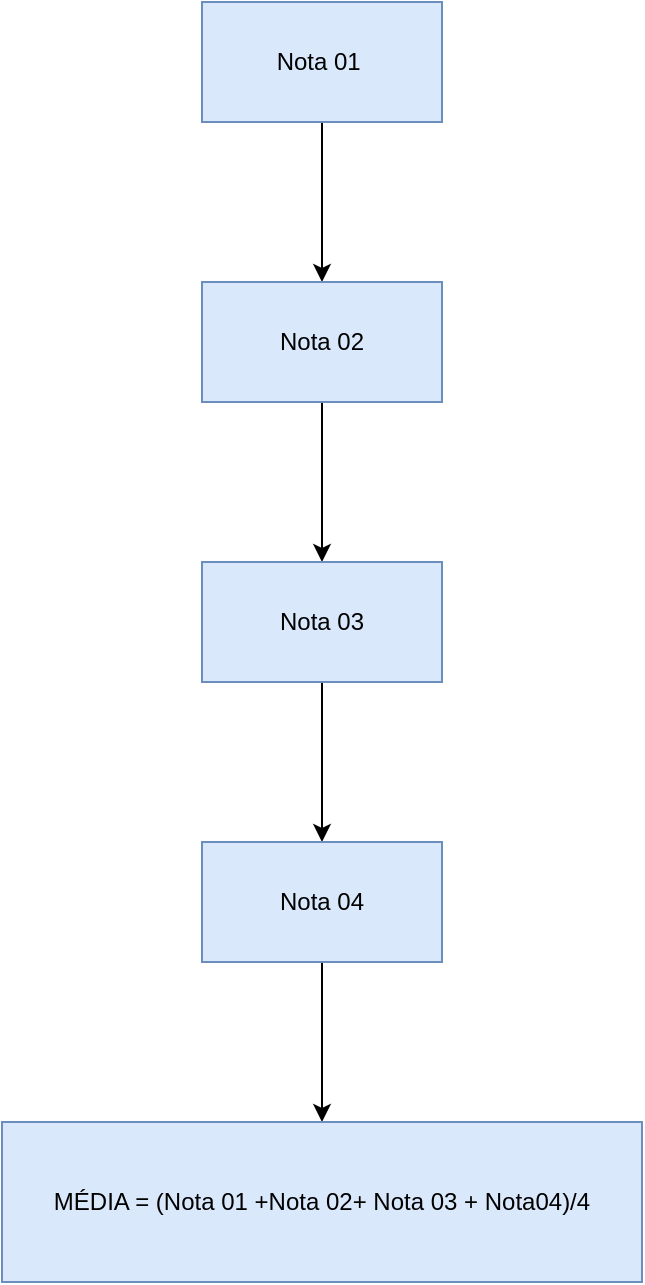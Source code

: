<mxfile version="15.4.1" type="github">
  <diagram id="XVL0bNffwXJB8dp3tRCL" name="Page-1">
    <mxGraphModel dx="1102" dy="614" grid="1" gridSize="10" guides="1" tooltips="1" connect="1" arrows="1" fold="1" page="1" pageScale="1" pageWidth="827" pageHeight="1169" math="0" shadow="0">
      <root>
        <mxCell id="0" />
        <mxCell id="1" parent="0" />
        <mxCell id="szVprTdb-LcWxBFReeQ9-3" value="" style="edgeStyle=orthogonalEdgeStyle;rounded=0;orthogonalLoop=1;jettySize=auto;html=1;" edge="1" parent="1" source="szVprTdb-LcWxBFReeQ9-1" target="szVprTdb-LcWxBFReeQ9-2">
          <mxGeometry relative="1" as="geometry" />
        </mxCell>
        <mxCell id="szVprTdb-LcWxBFReeQ9-1" value="&lt;font style=&quot;vertical-align: inherit&quot;&gt;&lt;font style=&quot;vertical-align: inherit&quot;&gt;Nota 01&lt;span style=&quot;white-space: pre&quot;&gt;	&lt;/span&gt;&lt;/font&gt;&lt;/font&gt;" style="rounded=0;whiteSpace=wrap;html=1;fillColor=#dae8fc;strokeColor=#6c8ebf;" vertex="1" parent="1">
          <mxGeometry x="160" y="120" width="120" height="60" as="geometry" />
        </mxCell>
        <mxCell id="szVprTdb-LcWxBFReeQ9-5" value="" style="edgeStyle=orthogonalEdgeStyle;rounded=0;orthogonalLoop=1;jettySize=auto;html=1;" edge="1" parent="1" source="szVprTdb-LcWxBFReeQ9-2" target="szVprTdb-LcWxBFReeQ9-4">
          <mxGeometry relative="1" as="geometry" />
        </mxCell>
        <mxCell id="szVprTdb-LcWxBFReeQ9-2" value="&lt;font style=&quot;vertical-align: inherit&quot;&gt;&lt;font style=&quot;vertical-align: inherit&quot;&gt;Nota 02&lt;/font&gt;&lt;/font&gt;" style="rounded=0;whiteSpace=wrap;html=1;fillColor=#dae8fc;strokeColor=#6c8ebf;" vertex="1" parent="1">
          <mxGeometry x="160" y="260" width="120" height="60" as="geometry" />
        </mxCell>
        <mxCell id="szVprTdb-LcWxBFReeQ9-7" value="" style="edgeStyle=orthogonalEdgeStyle;rounded=0;orthogonalLoop=1;jettySize=auto;html=1;" edge="1" parent="1" source="szVprTdb-LcWxBFReeQ9-4" target="szVprTdb-LcWxBFReeQ9-6">
          <mxGeometry relative="1" as="geometry" />
        </mxCell>
        <mxCell id="szVprTdb-LcWxBFReeQ9-4" value="&lt;font style=&quot;vertical-align: inherit&quot;&gt;&lt;font style=&quot;vertical-align: inherit&quot;&gt;Nota 03&lt;/font&gt;&lt;/font&gt;" style="rounded=0;whiteSpace=wrap;html=1;fillColor=#dae8fc;strokeColor=#6c8ebf;" vertex="1" parent="1">
          <mxGeometry x="160" y="400" width="120" height="60" as="geometry" />
        </mxCell>
        <mxCell id="szVprTdb-LcWxBFReeQ9-9" value="" style="edgeStyle=orthogonalEdgeStyle;rounded=0;orthogonalLoop=1;jettySize=auto;html=1;" edge="1" parent="1" source="szVprTdb-LcWxBFReeQ9-6" target="szVprTdb-LcWxBFReeQ9-8">
          <mxGeometry relative="1" as="geometry" />
        </mxCell>
        <mxCell id="szVprTdb-LcWxBFReeQ9-6" value="&lt;font style=&quot;vertical-align: inherit&quot;&gt;&lt;font style=&quot;vertical-align: inherit&quot;&gt;Nota 04&lt;/font&gt;&lt;/font&gt;" style="rounded=0;whiteSpace=wrap;html=1;fillColor=#dae8fc;strokeColor=#6c8ebf;" vertex="1" parent="1">
          <mxGeometry x="160" y="540" width="120" height="60" as="geometry" />
        </mxCell>
        <mxCell id="szVprTdb-LcWxBFReeQ9-8" value="&lt;font style=&quot;vertical-align: inherit&quot;&gt;&lt;font style=&quot;vertical-align: inherit&quot;&gt;&lt;font style=&quot;vertical-align: inherit&quot;&gt;&lt;font style=&quot;vertical-align: inherit&quot;&gt;MÉDIA = (Nota 01 +Nota 02+ Nota 03 + Nota04)/4&lt;/font&gt;&lt;/font&gt;&lt;/font&gt;&lt;/font&gt;" style="rounded=0;whiteSpace=wrap;html=1;fillColor=#dae8fc;strokeColor=#6c8ebf;" vertex="1" parent="1">
          <mxGeometry x="60" y="680" width="320" height="80" as="geometry" />
        </mxCell>
      </root>
    </mxGraphModel>
  </diagram>
</mxfile>
